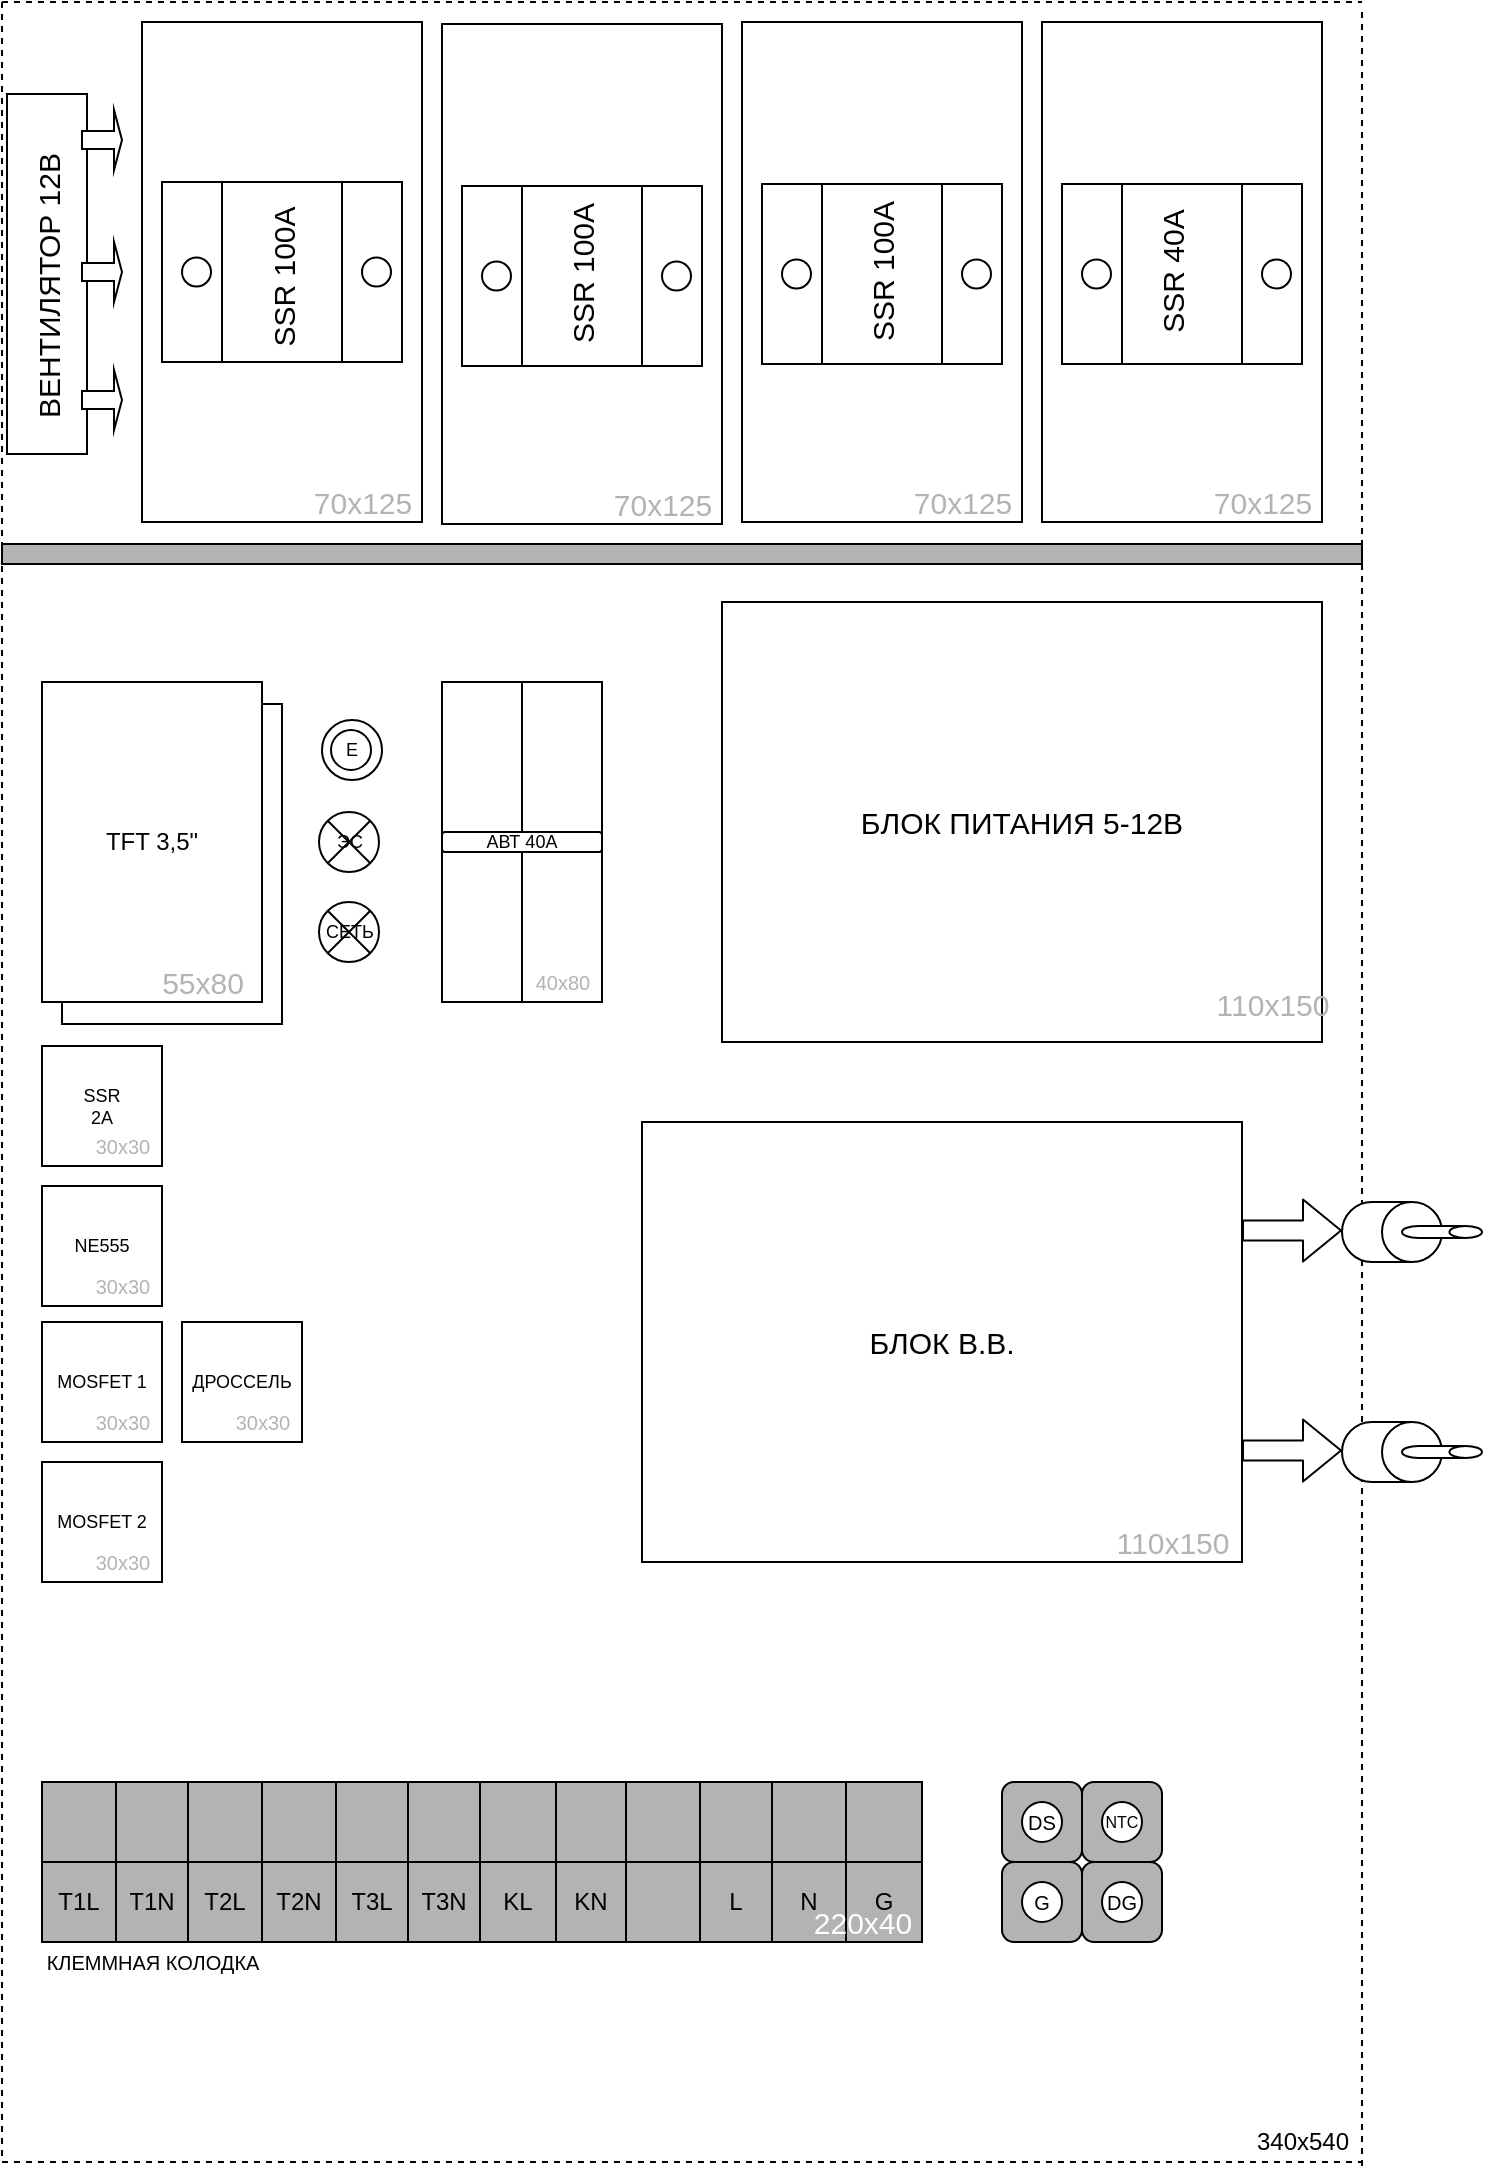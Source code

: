 <mxfile version="14.9.3" type="github">
  <diagram id="wLJY2JxTPAPCyqu1ovc7" name="Page-1">
    <mxGraphModel dx="1673" dy="888" grid="1" gridSize="10" guides="1" tooltips="1" connect="1" arrows="1" fold="1" page="1" pageScale="1" pageWidth="827" pageHeight="1169" math="0" shadow="0">
      <root>
        <mxCell id="0" />
        <mxCell id="1" parent="0" />
        <mxCell id="JK384I4514vAyyxiERsS-146" value="" style="rounded=0;whiteSpace=wrap;html=1;" vertex="1" parent="1">
          <mxGeometry x="70" y="391" width="110" height="160" as="geometry" />
        </mxCell>
        <mxCell id="JK384I4514vAyyxiERsS-2" value="" style="endArrow=none;dashed=1;html=1;" edge="1" parent="1">
          <mxGeometry width="50" height="50" relative="1" as="geometry">
            <mxPoint x="40" y="40" as="sourcePoint" />
            <mxPoint x="720" y="40" as="targetPoint" />
          </mxGeometry>
        </mxCell>
        <mxCell id="JK384I4514vAyyxiERsS-4" value="" style="endArrow=none;dashed=1;html=1;" edge="1" parent="1">
          <mxGeometry width="50" height="50" relative="1" as="geometry">
            <mxPoint x="40" y="1120" as="sourcePoint" />
            <mxPoint x="720" y="1120" as="targetPoint" />
          </mxGeometry>
        </mxCell>
        <mxCell id="JK384I4514vAyyxiERsS-5" value="" style="endArrow=none;dashed=1;html=1;" edge="1" parent="1">
          <mxGeometry width="50" height="50" relative="1" as="geometry">
            <mxPoint x="40" y="40" as="sourcePoint" />
            <mxPoint x="40" y="1120" as="targetPoint" />
          </mxGeometry>
        </mxCell>
        <mxCell id="JK384I4514vAyyxiERsS-6" value="" style="endArrow=none;dashed=1;html=1;" edge="1" parent="1">
          <mxGeometry width="50" height="50" relative="1" as="geometry">
            <mxPoint x="720" y="45" as="sourcePoint" />
            <mxPoint x="720" y="1125" as="targetPoint" />
          </mxGeometry>
        </mxCell>
        <mxCell id="JK384I4514vAyyxiERsS-7" value="340x540" style="text;html=1;align=center;verticalAlign=middle;resizable=0;points=[];autosize=1;strokeColor=none;" vertex="1" parent="1">
          <mxGeometry x="660" y="1100" width="60" height="20" as="geometry" />
        </mxCell>
        <mxCell id="JK384I4514vAyyxiERsS-15" value="" style="rounded=0;whiteSpace=wrap;html=1;" vertex="1" parent="1">
          <mxGeometry x="260" y="380" width="40" height="160" as="geometry" />
        </mxCell>
        <mxCell id="JK384I4514vAyyxiERsS-16" value="TFT 3,5&quot;" style="rounded=0;whiteSpace=wrap;html=1;" vertex="1" parent="1">
          <mxGeometry x="60" y="380" width="110" height="160" as="geometry" />
        </mxCell>
        <mxCell id="JK384I4514vAyyxiERsS-17" value="" style="rounded=0;whiteSpace=wrap;html=1;" vertex="1" parent="1">
          <mxGeometry x="300" y="380" width="40" height="160" as="geometry" />
        </mxCell>
        <mxCell id="JK384I4514vAyyxiERsS-18" value="АВТ 40А" style="rounded=1;whiteSpace=wrap;html=1;fontSize=9;" vertex="1" parent="1">
          <mxGeometry x="260" y="455" width="80" height="10" as="geometry" />
        </mxCell>
        <mxCell id="JK384I4514vAyyxiERsS-19" value="" style="ellipse;whiteSpace=wrap;html=1;aspect=fixed;fontSize=9;" vertex="1" parent="1">
          <mxGeometry x="200" y="399" width="30" height="30" as="geometry" />
        </mxCell>
        <mxCell id="JK384I4514vAyyxiERsS-20" value="E" style="ellipse;whiteSpace=wrap;html=1;aspect=fixed;fontSize=9;" vertex="1" parent="1">
          <mxGeometry x="204.5" y="404" width="20" height="20" as="geometry" />
        </mxCell>
        <mxCell id="JK384I4514vAyyxiERsS-21" value="ЭС" style="shape=sumEllipse;perimeter=ellipsePerimeter;whiteSpace=wrap;html=1;backgroundOutline=1;fontSize=9;" vertex="1" parent="1">
          <mxGeometry x="198.5" y="445" width="30" height="30" as="geometry" />
        </mxCell>
        <mxCell id="JK384I4514vAyyxiERsS-26" value="&lt;div style=&quot;font-size: 10px;&quot;&gt;40x80&lt;/div&gt;" style="text;html=1;align=center;verticalAlign=middle;resizable=0;points=[];autosize=1;strokeColor=none;fontSize=10;fontColor=#B3B3B3;" vertex="1" parent="1">
          <mxGeometry x="300" y="520" width="40" height="20" as="geometry" />
        </mxCell>
        <mxCell id="JK384I4514vAyyxiERsS-27" value="&lt;div&gt;55x80&lt;/div&gt;" style="text;html=1;align=center;verticalAlign=middle;resizable=0;points=[];autosize=1;strokeColor=none;fontSize=15;fontColor=#B3B3B3;" vertex="1" parent="1">
          <mxGeometry x="110" y="520" width="60" height="20" as="geometry" />
        </mxCell>
        <mxCell id="JK384I4514vAyyxiERsS-28" value="" style="rounded=0;whiteSpace=wrap;html=1;fontSize=15;" vertex="1" parent="1">
          <mxGeometry x="42.5" y="86" width="40" height="180" as="geometry" />
        </mxCell>
        <mxCell id="JK384I4514vAyyxiERsS-29" value="" style="shape=singleArrow;whiteSpace=wrap;html=1;labelBackgroundColor=none;fontSize=15;fillColor=#FFFFFF;" vertex="1" parent="1">
          <mxGeometry x="80" y="94" width="20" height="30" as="geometry" />
        </mxCell>
        <mxCell id="JK384I4514vAyyxiERsS-30" value="" style="shape=singleArrow;whiteSpace=wrap;html=1;labelBackgroundColor=none;fontSize=15;fillColor=#FFFFFF;" vertex="1" parent="1">
          <mxGeometry x="80" y="224" width="20" height="30" as="geometry" />
        </mxCell>
        <mxCell id="JK384I4514vAyyxiERsS-31" value="" style="shape=singleArrow;whiteSpace=wrap;html=1;labelBackgroundColor=none;fontSize=15;fillColor=#FFFFFF;" vertex="1" parent="1">
          <mxGeometry x="80" y="160" width="20" height="30" as="geometry" />
        </mxCell>
        <mxCell id="JK384I4514vAyyxiERsS-32" value="ВЕНТИЛЯТОР 12В" style="text;html=1;strokeColor=none;fillColor=none;align=center;verticalAlign=middle;whiteSpace=wrap;rounded=0;labelBackgroundColor=none;fontSize=15;rotation=270;" vertex="1" parent="1">
          <mxGeometry x="-15" y="171.75" width="155" height="20" as="geometry" />
        </mxCell>
        <mxCell id="JK384I4514vAyyxiERsS-33" value="" style="rounded=0;whiteSpace=wrap;html=1;fontSize=15;" vertex="1" parent="1">
          <mxGeometry x="110" y="50" width="140" height="250" as="geometry" />
        </mxCell>
        <mxCell id="JK384I4514vAyyxiERsS-34" value="" style="rounded=0;whiteSpace=wrap;html=1;fontSize=15;" vertex="1" parent="1">
          <mxGeometry x="260" y="51" width="140" height="250" as="geometry" />
        </mxCell>
        <mxCell id="JK384I4514vAyyxiERsS-35" value="" style="rounded=0;whiteSpace=wrap;html=1;fontSize=15;" vertex="1" parent="1">
          <mxGeometry x="410" y="50" width="140" height="250" as="geometry" />
        </mxCell>
        <mxCell id="JK384I4514vAyyxiERsS-36" value="" style="rounded=0;whiteSpace=wrap;html=1;fontSize=15;" vertex="1" parent="1">
          <mxGeometry x="560" y="50" width="140" height="250" as="geometry" />
        </mxCell>
        <mxCell id="JK384I4514vAyyxiERsS-37" value="" style="rounded=0;whiteSpace=wrap;html=1;labelBackgroundColor=none;fontSize=15;fillColor=#FFFFFF;" vertex="1" parent="1">
          <mxGeometry x="120" y="130" width="120" height="90" as="geometry" />
        </mxCell>
        <mxCell id="JK384I4514vAyyxiERsS-38" value="" style="rounded=0;whiteSpace=wrap;html=1;labelBackgroundColor=none;fontSize=15;fillColor=#FFFFFF;" vertex="1" parent="1">
          <mxGeometry x="150" y="130" width="60" height="90" as="geometry" />
        </mxCell>
        <mxCell id="JK384I4514vAyyxiERsS-39" value="" style="ellipse;whiteSpace=wrap;html=1;aspect=fixed;labelBackgroundColor=none;fontSize=15;fillColor=#FFFFFF;" vertex="1" parent="1">
          <mxGeometry x="130" y="167.75" width="14.5" height="14.5" as="geometry" />
        </mxCell>
        <mxCell id="JK384I4514vAyyxiERsS-40" value="" style="ellipse;whiteSpace=wrap;html=1;aspect=fixed;labelBackgroundColor=none;fontSize=15;fillColor=#FFFFFF;" vertex="1" parent="1">
          <mxGeometry x="220" y="167.75" width="14.5" height="14.5" as="geometry" />
        </mxCell>
        <mxCell id="JK384I4514vAyyxiERsS-41" value="" style="rounded=0;whiteSpace=wrap;html=1;labelBackgroundColor=none;fontSize=15;fillColor=#FFFFFF;" vertex="1" parent="1">
          <mxGeometry x="270" y="132" width="120" height="90" as="geometry" />
        </mxCell>
        <mxCell id="JK384I4514vAyyxiERsS-42" value="" style="rounded=0;whiteSpace=wrap;html=1;labelBackgroundColor=none;fontSize=15;fillColor=#FFFFFF;" vertex="1" parent="1">
          <mxGeometry x="300" y="132" width="60" height="90" as="geometry" />
        </mxCell>
        <mxCell id="JK384I4514vAyyxiERsS-43" value="" style="ellipse;whiteSpace=wrap;html=1;aspect=fixed;labelBackgroundColor=none;fontSize=15;fillColor=#FFFFFF;" vertex="1" parent="1">
          <mxGeometry x="280" y="169.75" width="14.5" height="14.5" as="geometry" />
        </mxCell>
        <mxCell id="JK384I4514vAyyxiERsS-44" value="" style="ellipse;whiteSpace=wrap;html=1;aspect=fixed;labelBackgroundColor=none;fontSize=15;fillColor=#FFFFFF;" vertex="1" parent="1">
          <mxGeometry x="370" y="169.75" width="14.5" height="14.5" as="geometry" />
        </mxCell>
        <mxCell id="JK384I4514vAyyxiERsS-45" value="" style="rounded=0;whiteSpace=wrap;html=1;labelBackgroundColor=none;fontSize=15;fillColor=#FFFFFF;" vertex="1" parent="1">
          <mxGeometry x="420" y="131" width="120" height="90" as="geometry" />
        </mxCell>
        <mxCell id="JK384I4514vAyyxiERsS-46" value="" style="rounded=0;whiteSpace=wrap;html=1;labelBackgroundColor=none;fontSize=15;fillColor=#FFFFFF;" vertex="1" parent="1">
          <mxGeometry x="450" y="131" width="60" height="90" as="geometry" />
        </mxCell>
        <mxCell id="JK384I4514vAyyxiERsS-47" value="" style="ellipse;whiteSpace=wrap;html=1;aspect=fixed;labelBackgroundColor=none;fontSize=15;fillColor=#FFFFFF;" vertex="1" parent="1">
          <mxGeometry x="430" y="168.75" width="14.5" height="14.5" as="geometry" />
        </mxCell>
        <mxCell id="JK384I4514vAyyxiERsS-48" value="" style="ellipse;whiteSpace=wrap;html=1;aspect=fixed;labelBackgroundColor=none;fontSize=15;fillColor=#FFFFFF;" vertex="1" parent="1">
          <mxGeometry x="520" y="168.75" width="14.5" height="14.5" as="geometry" />
        </mxCell>
        <mxCell id="JK384I4514vAyyxiERsS-49" value="" style="rounded=0;whiteSpace=wrap;html=1;labelBackgroundColor=none;fontSize=15;fillColor=#FFFFFF;" vertex="1" parent="1">
          <mxGeometry x="570" y="131" width="120" height="90" as="geometry" />
        </mxCell>
        <mxCell id="JK384I4514vAyyxiERsS-50" value="" style="rounded=0;whiteSpace=wrap;html=1;labelBackgroundColor=none;fontSize=15;fillColor=#FFFFFF;" vertex="1" parent="1">
          <mxGeometry x="600" y="131" width="60" height="90" as="geometry" />
        </mxCell>
        <mxCell id="JK384I4514vAyyxiERsS-51" value="" style="ellipse;whiteSpace=wrap;html=1;aspect=fixed;labelBackgroundColor=none;fontSize=15;fillColor=#FFFFFF;" vertex="1" parent="1">
          <mxGeometry x="580" y="168.75" width="14.5" height="14.5" as="geometry" />
        </mxCell>
        <mxCell id="JK384I4514vAyyxiERsS-52" value="" style="ellipse;whiteSpace=wrap;html=1;aspect=fixed;labelBackgroundColor=none;fontSize=15;fillColor=#FFFFFF;" vertex="1" parent="1">
          <mxGeometry x="670" y="168.75" width="14.5" height="14.5" as="geometry" />
        </mxCell>
        <mxCell id="JK384I4514vAyyxiERsS-53" value="&lt;div&gt;SSR 100A&lt;/div&gt;" style="text;html=1;align=center;verticalAlign=middle;resizable=0;points=[];autosize=1;strokeColor=none;fontSize=15;rotation=270;" vertex="1" parent="1">
          <mxGeometry x="135" y="167.75" width="90" height="20" as="geometry" />
        </mxCell>
        <mxCell id="JK384I4514vAyyxiERsS-54" value="&lt;div&gt;SSR 40A&lt;/div&gt;" style="text;html=1;align=center;verticalAlign=middle;resizable=0;points=[];autosize=1;strokeColor=none;fontSize=15;rotation=270;" vertex="1" parent="1">
          <mxGeometry x="585" y="165" width="80" height="20" as="geometry" />
        </mxCell>
        <mxCell id="JK384I4514vAyyxiERsS-55" value="&lt;div&gt;SSR 100A&lt;/div&gt;" style="text;html=1;align=center;verticalAlign=middle;resizable=0;points=[];autosize=1;strokeColor=none;fontSize=15;rotation=270;" vertex="1" parent="1">
          <mxGeometry x="285" y="166" width="90" height="20" as="geometry" />
        </mxCell>
        <mxCell id="JK384I4514vAyyxiERsS-56" value="&lt;div&gt;SSR 100A&lt;/div&gt;" style="text;html=1;align=center;verticalAlign=middle;resizable=0;points=[];autosize=1;strokeColor=none;fontSize=15;rotation=270;" vertex="1" parent="1">
          <mxGeometry x="435" y="165" width="90" height="20" as="geometry" />
        </mxCell>
        <mxCell id="JK384I4514vAyyxiERsS-57" value="70x125" style="text;html=1;align=center;verticalAlign=middle;resizable=0;points=[];autosize=1;strokeColor=none;fontSize=15;fontColor=#B3B3B3;" vertex="1" parent="1">
          <mxGeometry x="640" y="280" width="60" height="20" as="geometry" />
        </mxCell>
        <mxCell id="JK384I4514vAyyxiERsS-58" value="70x125" style="text;html=1;align=center;verticalAlign=middle;resizable=0;points=[];autosize=1;strokeColor=none;fontSize=15;fontColor=#B3B3B3;" vertex="1" parent="1">
          <mxGeometry x="190" y="280" width="60" height="20" as="geometry" />
        </mxCell>
        <mxCell id="JK384I4514vAyyxiERsS-59" value="70x125" style="text;html=1;align=center;verticalAlign=middle;resizable=0;points=[];autosize=1;strokeColor=none;fontSize=15;fontColor=#B3B3B3;" vertex="1" parent="1">
          <mxGeometry x="340" y="281" width="60" height="20" as="geometry" />
        </mxCell>
        <mxCell id="JK384I4514vAyyxiERsS-60" value="70x125" style="text;html=1;align=center;verticalAlign=middle;resizable=0;points=[];autosize=1;strokeColor=none;fontSize=15;fontColor=#B3B3B3;" vertex="1" parent="1">
          <mxGeometry x="490" y="280" width="60" height="20" as="geometry" />
        </mxCell>
        <mxCell id="JK384I4514vAyyxiERsS-61" value="&lt;div&gt;SSR&lt;/div&gt;&lt;div&gt;2A&lt;br&gt;&lt;/div&gt;" style="whiteSpace=wrap;html=1;aspect=fixed;fontSize=9;" vertex="1" parent="1">
          <mxGeometry x="60" y="562" width="60" height="60" as="geometry" />
        </mxCell>
        <mxCell id="JK384I4514vAyyxiERsS-62" value="MOSFET 1" style="whiteSpace=wrap;html=1;aspect=fixed;fontSize=9;" vertex="1" parent="1">
          <mxGeometry x="60" y="700" width="60" height="60" as="geometry" />
        </mxCell>
        <mxCell id="JK384I4514vAyyxiERsS-63" value="NE555" style="whiteSpace=wrap;html=1;aspect=fixed;fontSize=9;" vertex="1" parent="1">
          <mxGeometry x="60" y="632" width="60" height="60" as="geometry" />
        </mxCell>
        <mxCell id="JK384I4514vAyyxiERsS-64" value="MOSFET 2" style="whiteSpace=wrap;html=1;aspect=fixed;fontSize=9;" vertex="1" parent="1">
          <mxGeometry x="60" y="770" width="60" height="60" as="geometry" />
        </mxCell>
        <mxCell id="JK384I4514vAyyxiERsS-65" value="30x30" style="text;html=1;align=center;verticalAlign=middle;resizable=0;points=[];autosize=1;strokeColor=none;fontSize=10;fontColor=#B3B3B3;" vertex="1" parent="1">
          <mxGeometry x="80" y="740" width="40" height="20" as="geometry" />
        </mxCell>
        <mxCell id="JK384I4514vAyyxiERsS-66" value="30x30" style="text;html=1;align=center;verticalAlign=middle;resizable=0;points=[];autosize=1;strokeColor=none;fontSize=10;fontColor=#B3B3B3;" vertex="1" parent="1">
          <mxGeometry x="80" y="602" width="40" height="20" as="geometry" />
        </mxCell>
        <mxCell id="JK384I4514vAyyxiERsS-67" value="30x30" style="text;html=1;align=center;verticalAlign=middle;resizable=0;points=[];autosize=1;strokeColor=none;fontSize=10;fontColor=#B3B3B3;" vertex="1" parent="1">
          <mxGeometry x="80" y="672" width="40" height="20" as="geometry" />
        </mxCell>
        <mxCell id="JK384I4514vAyyxiERsS-68" value="30x30" style="text;html=1;align=center;verticalAlign=middle;resizable=0;points=[];autosize=1;strokeColor=none;fontSize=10;fontColor=#B3B3B3;" vertex="1" parent="1">
          <mxGeometry x="80" y="810" width="40" height="20" as="geometry" />
        </mxCell>
        <mxCell id="JK384I4514vAyyxiERsS-70" value="ДРОССЕЛЬ" style="whiteSpace=wrap;html=1;aspect=fixed;fontSize=9;" vertex="1" parent="1">
          <mxGeometry x="130" y="700" width="60" height="60" as="geometry" />
        </mxCell>
        <mxCell id="JK384I4514vAyyxiERsS-71" value="30x30" style="text;html=1;align=center;verticalAlign=middle;resizable=0;points=[];autosize=1;strokeColor=none;fontSize=10;fontColor=#B3B3B3;" vertex="1" parent="1">
          <mxGeometry x="150" y="740" width="40" height="20" as="geometry" />
        </mxCell>
        <mxCell id="JK384I4514vAyyxiERsS-72" value="&lt;div&gt;БЛОК ПИТАНИЯ 5-12В&lt;/div&gt;" style="rounded=0;whiteSpace=wrap;html=1;fontSize=15;" vertex="1" parent="1">
          <mxGeometry x="400" y="340" width="300" height="220" as="geometry" />
        </mxCell>
        <mxCell id="JK384I4514vAyyxiERsS-73" value="110x150" style="text;html=1;align=center;verticalAlign=middle;resizable=0;points=[];autosize=1;strokeColor=none;fontSize=15;fontColor=#B3B3B3;" vertex="1" parent="1">
          <mxGeometry x="640" y="531" width="70" height="20" as="geometry" />
        </mxCell>
        <mxCell id="JK384I4514vAyyxiERsS-74" value="&lt;div&gt;БЛОК В.В.&lt;br&gt;&lt;/div&gt;" style="rounded=0;whiteSpace=wrap;html=1;fontSize=15;" vertex="1" parent="1">
          <mxGeometry x="360" y="600" width="300" height="220" as="geometry" />
        </mxCell>
        <mxCell id="JK384I4514vAyyxiERsS-75" value="110x150" style="text;html=1;align=center;verticalAlign=middle;resizable=0;points=[];autosize=1;strokeColor=none;fontSize=15;fontColor=#B3B3B3;" vertex="1" parent="1">
          <mxGeometry x="590" y="800" width="70" height="20" as="geometry" />
        </mxCell>
        <mxCell id="JK384I4514vAyyxiERsS-77" value="" style="shape=cylinder3;whiteSpace=wrap;html=1;boundedLbl=1;backgroundOutline=1;size=15;direction=south;" vertex="1" parent="1">
          <mxGeometry x="710" y="640" width="50" height="30" as="geometry" />
        </mxCell>
        <mxCell id="JK384I4514vAyyxiERsS-78" value="" style="shape=cylinder3;whiteSpace=wrap;html=1;boundedLbl=1;backgroundOutline=1;size=15;direction=south;" vertex="1" parent="1">
          <mxGeometry x="710" y="750" width="50" height="30" as="geometry" />
        </mxCell>
        <mxCell id="JK384I4514vAyyxiERsS-79" value="" style="shape=flexArrow;endArrow=classic;html=1;" edge="1" parent="1">
          <mxGeometry width="50" height="50" relative="1" as="geometry">
            <mxPoint x="660" y="764.29" as="sourcePoint" />
            <mxPoint x="710" y="764.29" as="targetPoint" />
          </mxGeometry>
        </mxCell>
        <mxCell id="JK384I4514vAyyxiERsS-81" value="" style="shape=flexArrow;endArrow=classic;html=1;" edge="1" parent="1">
          <mxGeometry width="50" height="50" relative="1" as="geometry">
            <mxPoint x="660" y="654.29" as="sourcePoint" />
            <mxPoint x="710" y="654.29" as="targetPoint" />
          </mxGeometry>
        </mxCell>
        <mxCell id="JK384I4514vAyyxiERsS-82" value="" style="shape=cylinder3;whiteSpace=wrap;html=1;boundedLbl=1;backgroundOutline=1;size=8.143;direction=south;" vertex="1" parent="1">
          <mxGeometry x="740" y="762" width="40" height="6" as="geometry" />
        </mxCell>
        <mxCell id="JK384I4514vAyyxiERsS-83" value="" style="shape=cylinder3;whiteSpace=wrap;html=1;boundedLbl=1;backgroundOutline=1;size=8.143;direction=south;" vertex="1" parent="1">
          <mxGeometry x="740" y="652" width="40" height="6" as="geometry" />
        </mxCell>
        <mxCell id="JK384I4514vAyyxiERsS-85" value="СЕТЬ" style="shape=sumEllipse;perimeter=ellipsePerimeter;whiteSpace=wrap;html=1;backgroundOutline=1;fontSize=9;" vertex="1" parent="1">
          <mxGeometry x="198.5" y="490" width="30" height="30" as="geometry" />
        </mxCell>
        <mxCell id="JK384I4514vAyyxiERsS-86" value="" style="rounded=0;whiteSpace=wrap;html=1;fillColor=#B3B3B3;" vertex="1" parent="1">
          <mxGeometry x="40" y="311" width="680" height="10" as="geometry" />
        </mxCell>
        <mxCell id="JK384I4514vAyyxiERsS-92" value="" style="shape=table;html=1;whiteSpace=wrap;startSize=0;container=1;collapsible=0;childLayout=tableLayout;fillColor=#B3B3B3;" vertex="1" parent="1">
          <mxGeometry x="60" y="930" width="440" height="80" as="geometry" />
        </mxCell>
        <mxCell id="JK384I4514vAyyxiERsS-93" value="" style="shape=partialRectangle;html=1;whiteSpace=wrap;collapsible=0;dropTarget=0;pointerEvents=0;fillColor=none;top=0;left=0;bottom=0;right=0;points=[[0,0.5],[1,0.5]];portConstraint=eastwest;" vertex="1" parent="JK384I4514vAyyxiERsS-92">
          <mxGeometry width="440" height="40" as="geometry" />
        </mxCell>
        <mxCell id="JK384I4514vAyyxiERsS-134" style="shape=partialRectangle;html=1;whiteSpace=wrap;connectable=0;fillColor=none;top=0;left=0;bottom=0;right=0;overflow=hidden;pointerEvents=1;" vertex="1" parent="JK384I4514vAyyxiERsS-93">
          <mxGeometry width="37" height="40" as="geometry" />
        </mxCell>
        <mxCell id="JK384I4514vAyyxiERsS-132" style="shape=partialRectangle;html=1;whiteSpace=wrap;connectable=0;fillColor=none;top=0;left=0;bottom=0;right=0;overflow=hidden;pointerEvents=1;" vertex="1" parent="JK384I4514vAyyxiERsS-93">
          <mxGeometry x="37" width="36" height="40" as="geometry" />
        </mxCell>
        <mxCell id="JK384I4514vAyyxiERsS-130" style="shape=partialRectangle;html=1;whiteSpace=wrap;connectable=0;fillColor=none;top=0;left=0;bottom=0;right=0;overflow=hidden;pointerEvents=1;" vertex="1" parent="JK384I4514vAyyxiERsS-93">
          <mxGeometry x="73" width="37" height="40" as="geometry" />
        </mxCell>
        <mxCell id="JK384I4514vAyyxiERsS-128" style="shape=partialRectangle;html=1;whiteSpace=wrap;connectable=0;fillColor=none;top=0;left=0;bottom=0;right=0;overflow=hidden;pointerEvents=1;" vertex="1" parent="JK384I4514vAyyxiERsS-93">
          <mxGeometry x="110" width="37" height="40" as="geometry" />
        </mxCell>
        <mxCell id="JK384I4514vAyyxiERsS-126" style="shape=partialRectangle;html=1;whiteSpace=wrap;connectable=0;fillColor=none;top=0;left=0;bottom=0;right=0;overflow=hidden;pointerEvents=1;" vertex="1" parent="JK384I4514vAyyxiERsS-93">
          <mxGeometry x="147" width="36" height="40" as="geometry" />
        </mxCell>
        <mxCell id="JK384I4514vAyyxiERsS-124" style="shape=partialRectangle;html=1;whiteSpace=wrap;connectable=0;fillColor=none;top=0;left=0;bottom=0;right=0;overflow=hidden;pointerEvents=1;" vertex="1" parent="JK384I4514vAyyxiERsS-93">
          <mxGeometry x="183" width="36" height="40" as="geometry" />
        </mxCell>
        <mxCell id="JK384I4514vAyyxiERsS-122" style="shape=partialRectangle;html=1;whiteSpace=wrap;connectable=0;fillColor=none;top=0;left=0;bottom=0;right=0;overflow=hidden;pointerEvents=1;" vertex="1" parent="JK384I4514vAyyxiERsS-93">
          <mxGeometry x="219" width="38" height="40" as="geometry" />
        </mxCell>
        <mxCell id="JK384I4514vAyyxiERsS-120" style="shape=partialRectangle;html=1;whiteSpace=wrap;connectable=0;fillColor=none;top=0;left=0;bottom=0;right=0;overflow=hidden;pointerEvents=1;" vertex="1" parent="JK384I4514vAyyxiERsS-93">
          <mxGeometry x="257" width="35" height="40" as="geometry" />
        </mxCell>
        <mxCell id="JK384I4514vAyyxiERsS-118" style="shape=partialRectangle;html=1;whiteSpace=wrap;connectable=0;fillColor=none;top=0;left=0;bottom=0;right=0;overflow=hidden;pointerEvents=1;" vertex="1" parent="JK384I4514vAyyxiERsS-93">
          <mxGeometry x="292" width="37" height="40" as="geometry" />
        </mxCell>
        <mxCell id="JK384I4514vAyyxiERsS-94" value="" style="shape=partialRectangle;html=1;whiteSpace=wrap;connectable=0;fillColor=none;top=0;left=0;bottom=0;right=0;overflow=hidden;pointerEvents=1;" vertex="1" parent="JK384I4514vAyyxiERsS-93">
          <mxGeometry x="329" width="36" height="40" as="geometry" />
        </mxCell>
        <mxCell id="JK384I4514vAyyxiERsS-95" value="" style="shape=partialRectangle;html=1;whiteSpace=wrap;connectable=0;fillColor=none;top=0;left=0;bottom=0;right=0;overflow=hidden;pointerEvents=1;" vertex="1" parent="JK384I4514vAyyxiERsS-93">
          <mxGeometry x="365" width="37" height="40" as="geometry" />
        </mxCell>
        <mxCell id="JK384I4514vAyyxiERsS-96" value="" style="shape=partialRectangle;html=1;whiteSpace=wrap;connectable=0;fillColor=none;top=0;left=0;bottom=0;right=0;overflow=hidden;pointerEvents=1;" vertex="1" parent="JK384I4514vAyyxiERsS-93">
          <mxGeometry x="402" width="38" height="40" as="geometry" />
        </mxCell>
        <mxCell id="JK384I4514vAyyxiERsS-105" value="" style="shape=partialRectangle;html=1;whiteSpace=wrap;collapsible=0;dropTarget=0;pointerEvents=0;fillColor=none;top=0;left=0;bottom=0;right=0;points=[[0,0.5],[1,0.5]];portConstraint=eastwest;" vertex="1" parent="JK384I4514vAyyxiERsS-92">
          <mxGeometry y="40" width="440" height="40" as="geometry" />
        </mxCell>
        <mxCell id="JK384I4514vAyyxiERsS-135" value="T1L" style="shape=partialRectangle;html=1;whiteSpace=wrap;connectable=0;fillColor=none;top=0;left=0;bottom=0;right=0;overflow=hidden;pointerEvents=1;" vertex="1" parent="JK384I4514vAyyxiERsS-105">
          <mxGeometry width="37" height="40" as="geometry" />
        </mxCell>
        <mxCell id="JK384I4514vAyyxiERsS-133" value="T1N" style="shape=partialRectangle;html=1;whiteSpace=wrap;connectable=0;fillColor=none;top=0;left=0;bottom=0;right=0;overflow=hidden;pointerEvents=1;" vertex="1" parent="JK384I4514vAyyxiERsS-105">
          <mxGeometry x="37" width="36" height="40" as="geometry" />
        </mxCell>
        <mxCell id="JK384I4514vAyyxiERsS-131" value="T2L" style="shape=partialRectangle;html=1;whiteSpace=wrap;connectable=0;fillColor=none;top=0;left=0;bottom=0;right=0;overflow=hidden;pointerEvents=1;" vertex="1" parent="JK384I4514vAyyxiERsS-105">
          <mxGeometry x="73" width="37" height="40" as="geometry" />
        </mxCell>
        <mxCell id="JK384I4514vAyyxiERsS-129" value="T2N" style="shape=partialRectangle;html=1;whiteSpace=wrap;connectable=0;fillColor=none;top=0;left=0;bottom=0;right=0;overflow=hidden;pointerEvents=1;" vertex="1" parent="JK384I4514vAyyxiERsS-105">
          <mxGeometry x="110" width="37" height="40" as="geometry" />
        </mxCell>
        <mxCell id="JK384I4514vAyyxiERsS-127" value="T3L" style="shape=partialRectangle;html=1;whiteSpace=wrap;connectable=0;fillColor=none;top=0;left=0;bottom=0;right=0;overflow=hidden;pointerEvents=1;" vertex="1" parent="JK384I4514vAyyxiERsS-105">
          <mxGeometry x="147" width="36" height="40" as="geometry" />
        </mxCell>
        <mxCell id="JK384I4514vAyyxiERsS-125" value="T3N" style="shape=partialRectangle;html=1;whiteSpace=wrap;connectable=0;fillColor=none;top=0;left=0;bottom=0;right=0;overflow=hidden;pointerEvents=1;" vertex="1" parent="JK384I4514vAyyxiERsS-105">
          <mxGeometry x="183" width="36" height="40" as="geometry" />
        </mxCell>
        <mxCell id="JK384I4514vAyyxiERsS-123" value="KL" style="shape=partialRectangle;html=1;whiteSpace=wrap;connectable=0;fillColor=none;top=0;left=0;bottom=0;right=0;overflow=hidden;pointerEvents=1;" vertex="1" parent="JK384I4514vAyyxiERsS-105">
          <mxGeometry x="219" width="38" height="40" as="geometry" />
        </mxCell>
        <mxCell id="JK384I4514vAyyxiERsS-121" value="KN" style="shape=partialRectangle;html=1;whiteSpace=wrap;connectable=0;fillColor=none;top=0;left=0;bottom=0;right=0;overflow=hidden;pointerEvents=1;" vertex="1" parent="JK384I4514vAyyxiERsS-105">
          <mxGeometry x="257" width="35" height="40" as="geometry" />
        </mxCell>
        <mxCell id="JK384I4514vAyyxiERsS-119" style="shape=partialRectangle;html=1;whiteSpace=wrap;connectable=0;fillColor=none;top=0;left=0;bottom=0;right=0;overflow=hidden;pointerEvents=1;" vertex="1" parent="JK384I4514vAyyxiERsS-105">
          <mxGeometry x="292" width="37" height="40" as="geometry" />
        </mxCell>
        <mxCell id="JK384I4514vAyyxiERsS-106" value="L" style="shape=partialRectangle;html=1;whiteSpace=wrap;connectable=0;fillColor=none;top=0;left=0;bottom=0;right=0;overflow=hidden;pointerEvents=1;" vertex="1" parent="JK384I4514vAyyxiERsS-105">
          <mxGeometry x="329" width="36" height="40" as="geometry" />
        </mxCell>
        <mxCell id="JK384I4514vAyyxiERsS-107" value="N&lt;span style=&quot;white-space: pre&quot;&gt;&lt;/span&gt;" style="shape=partialRectangle;html=1;whiteSpace=wrap;connectable=0;fillColor=none;top=0;left=0;bottom=0;right=0;overflow=hidden;pointerEvents=1;" vertex="1" parent="JK384I4514vAyyxiERsS-105">
          <mxGeometry x="365" width="37" height="40" as="geometry" />
        </mxCell>
        <mxCell id="JK384I4514vAyyxiERsS-108" value="G" style="shape=partialRectangle;html=1;whiteSpace=wrap;connectable=0;fillColor=none;top=0;left=0;bottom=0;right=0;overflow=hidden;pointerEvents=1;" vertex="1" parent="JK384I4514vAyyxiERsS-105">
          <mxGeometry x="402" width="38" height="40" as="geometry" />
        </mxCell>
        <mxCell id="JK384I4514vAyyxiERsS-90" value="220x40" style="text;html=1;align=center;verticalAlign=middle;resizable=0;points=[];autosize=1;strokeColor=none;fontSize=15;fontColor=#FFFFFF;" vertex="1" parent="1">
          <mxGeometry x="440" y="990" width="60" height="20" as="geometry" />
        </mxCell>
        <mxCell id="JK384I4514vAyyxiERsS-136" value="&lt;div style=&quot;font-size: 10px;&quot;&gt;КЛЕММНАЯ КОЛОДКА&lt;/div&gt;" style="text;html=1;align=center;verticalAlign=middle;resizable=0;points=[];autosize=1;strokeColor=none;fontSize=10;" vertex="1" parent="1">
          <mxGeometry x="55" y="1010" width="120" height="20" as="geometry" />
        </mxCell>
        <mxCell id="JK384I4514vAyyxiERsS-138" value="" style="rounded=1;whiteSpace=wrap;html=1;fontSize=10;fontColor=#000000;fillColor=#B3B3B3;" vertex="1" parent="1">
          <mxGeometry x="540" y="930" width="40" height="40" as="geometry" />
        </mxCell>
        <mxCell id="JK384I4514vAyyxiERsS-139" value="" style="rounded=1;whiteSpace=wrap;html=1;fontSize=10;fontColor=#000000;fillColor=#B3B3B3;" vertex="1" parent="1">
          <mxGeometry x="540" y="970" width="40" height="40" as="geometry" />
        </mxCell>
        <mxCell id="JK384I4514vAyyxiERsS-140" value="" style="rounded=1;whiteSpace=wrap;html=1;fontSize=10;fontColor=#000000;fillColor=#B3B3B3;" vertex="1" parent="1">
          <mxGeometry x="580" y="930" width="40" height="40" as="geometry" />
        </mxCell>
        <mxCell id="JK384I4514vAyyxiERsS-141" value="" style="rounded=1;whiteSpace=wrap;html=1;fontSize=10;fontColor=#000000;fillColor=#B3B3B3;" vertex="1" parent="1">
          <mxGeometry x="580" y="970" width="40" height="40" as="geometry" />
        </mxCell>
        <mxCell id="JK384I4514vAyyxiERsS-142" value="DG" style="ellipse;whiteSpace=wrap;html=1;aspect=fixed;fontSize=10;fontColor=#000000;fillColor=#FFFFFF;" vertex="1" parent="1">
          <mxGeometry x="590" y="980" width="20" height="20" as="geometry" />
        </mxCell>
        <mxCell id="JK384I4514vAyyxiERsS-143" value="DS" style="ellipse;whiteSpace=wrap;html=1;aspect=fixed;fontSize=10;fontColor=#000000;fillColor=#FFFFFF;" vertex="1" parent="1">
          <mxGeometry x="550" y="940" width="20" height="20" as="geometry" />
        </mxCell>
        <mxCell id="JK384I4514vAyyxiERsS-144" value="NTC" style="ellipse;whiteSpace=wrap;html=1;aspect=fixed;fontSize=8;fontColor=#000000;fillColor=#FFFFFF;" vertex="1" parent="1">
          <mxGeometry x="590" y="940" width="20" height="20" as="geometry" />
        </mxCell>
        <mxCell id="JK384I4514vAyyxiERsS-145" value="G" style="ellipse;whiteSpace=wrap;html=1;aspect=fixed;fontSize=10;fontColor=#000000;fillColor=#FFFFFF;" vertex="1" parent="1">
          <mxGeometry x="550" y="980" width="20" height="20" as="geometry" />
        </mxCell>
      </root>
    </mxGraphModel>
  </diagram>
</mxfile>
